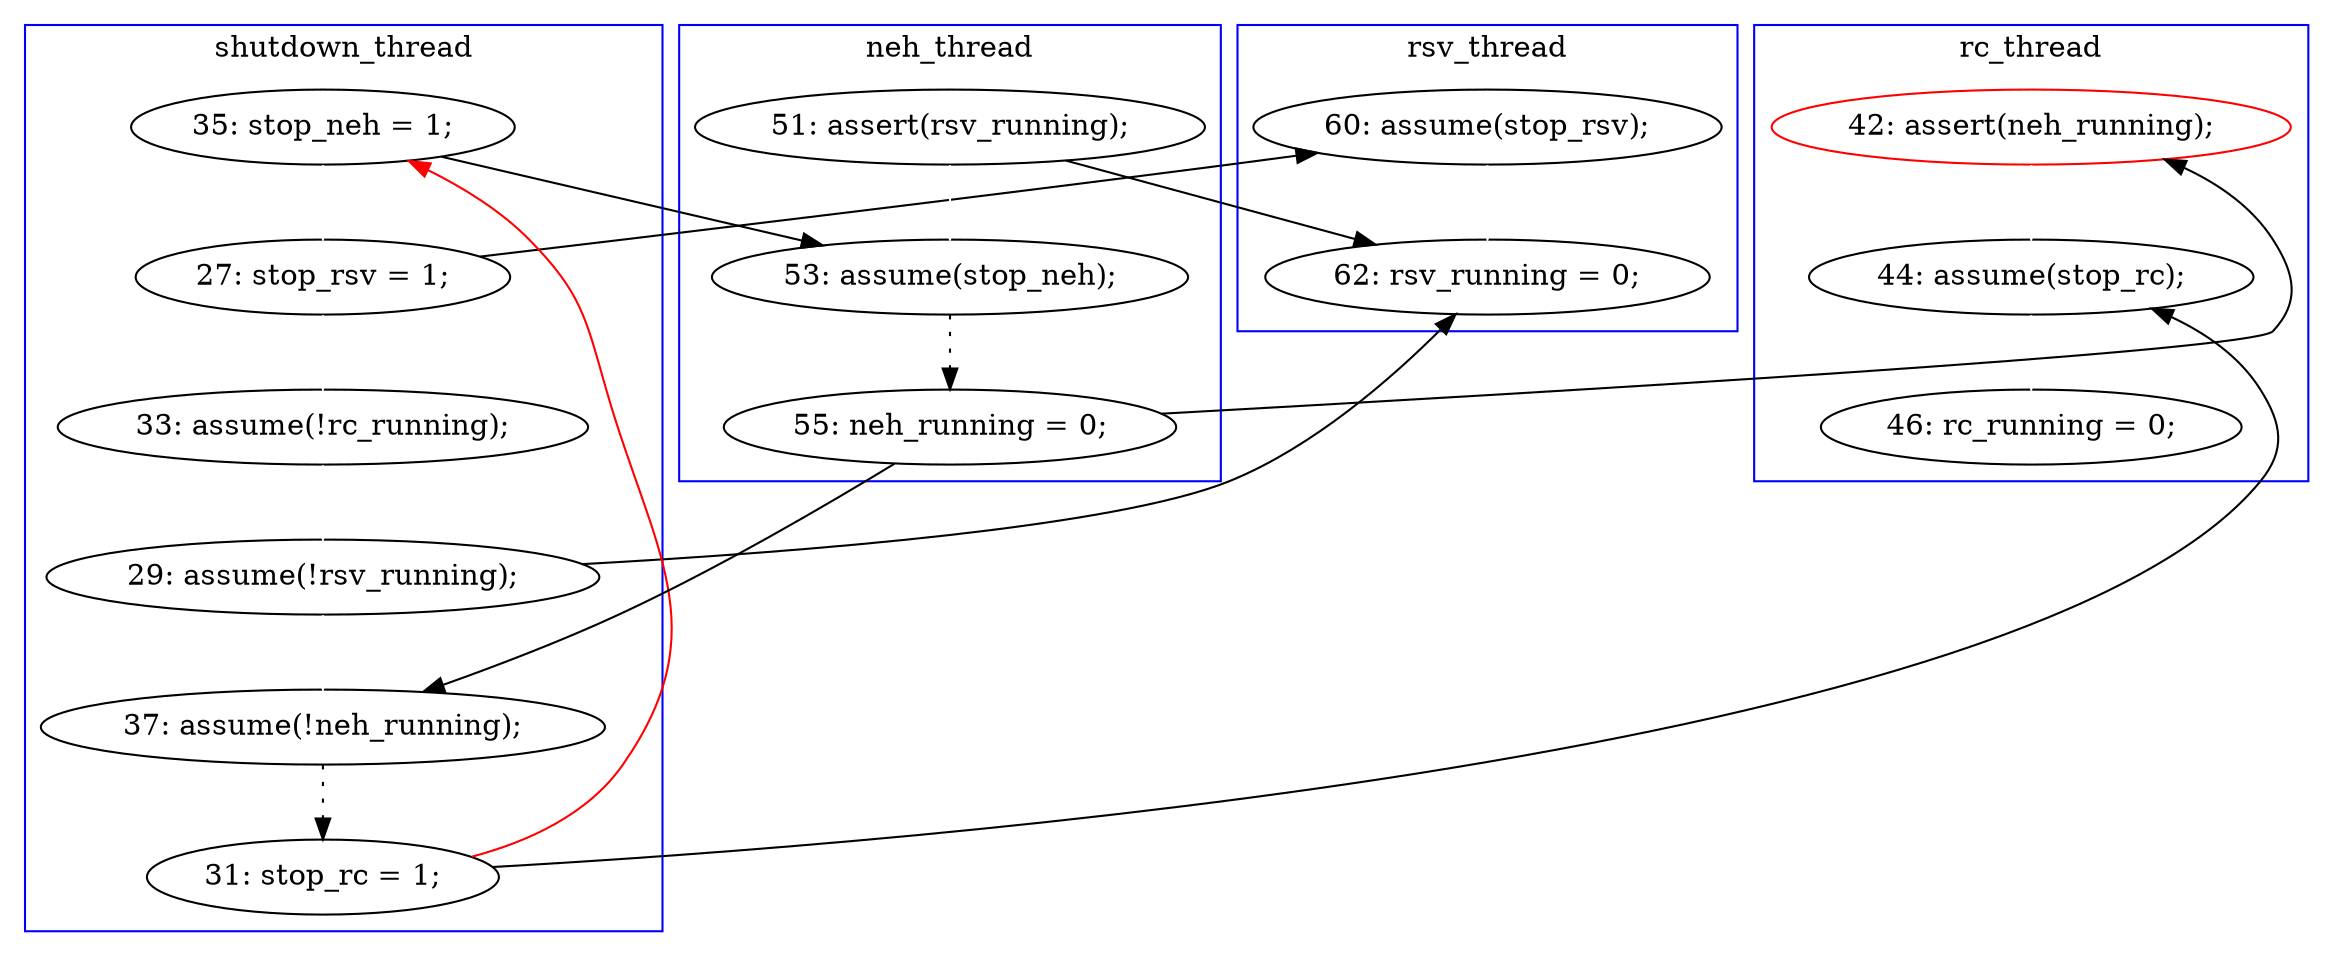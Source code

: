 digraph Counterexample {
	12 -> 14 [color = white, style = solid]
	15 -> 34 [color = black, style = solid, constraint = false]
	29 -> 34 [color = white, style = solid]
	23 -> 34 [color = black, style = solid, constraint = false]
	12 -> 16 [color = black, style = solid, constraint = false]
	26 -> 12 [color = red, style = solid, constraint = false]
	14 -> 21 [color = white, style = solid]
	24 -> 26 [color = black, style = dotted]
	15 -> 16 [color = white, style = solid]
	32 -> 33 [color = white, style = solid]
	23 -> 24 [color = white, style = solid]
	20 -> 32 [color = white, style = solid]
	26 -> 32 [color = black, style = solid, constraint = false]
	21 -> 23 [color = white, style = solid]
	18 -> 20 [color = black, style = solid, constraint = false]
	16 -> 18 [color = black, style = dotted]
	14 -> 29 [color = black, style = solid, constraint = false]
	18 -> 24 [color = black, style = solid, constraint = false]
	subgraph cluster2 {
		label = rc_thread
		color = blue
		33  [label = "46: rc_running = 0;"]
		32  [label = "44: assume(stop_rc);"]
		20  [label = "42: assert(neh_running);", color = red]
	}
	subgraph cluster1 {
		label = shutdown_thread
		color = blue
		26  [label = "31: stop_rc = 1;"]
		24  [label = "37: assume(!neh_running);"]
		21  [label = "33: assume(!rc_running);"]
		12  [label = "35: stop_neh = 1;"]
		14  [label = "27: stop_rsv = 1;"]
		23  [label = "29: assume(!rsv_running);"]
	}
	subgraph cluster4 {
		label = rsv_thread
		color = blue
		29  [label = "60: assume(stop_rsv);"]
		34  [label = "62: rsv_running = 0;"]
	}
	subgraph cluster3 {
		label = neh_thread
		color = blue
		15  [label = "51: assert(rsv_running);"]
		16  [label = "53: assume(stop_neh);"]
		18  [label = "55: neh_running = 0;"]
	}
}